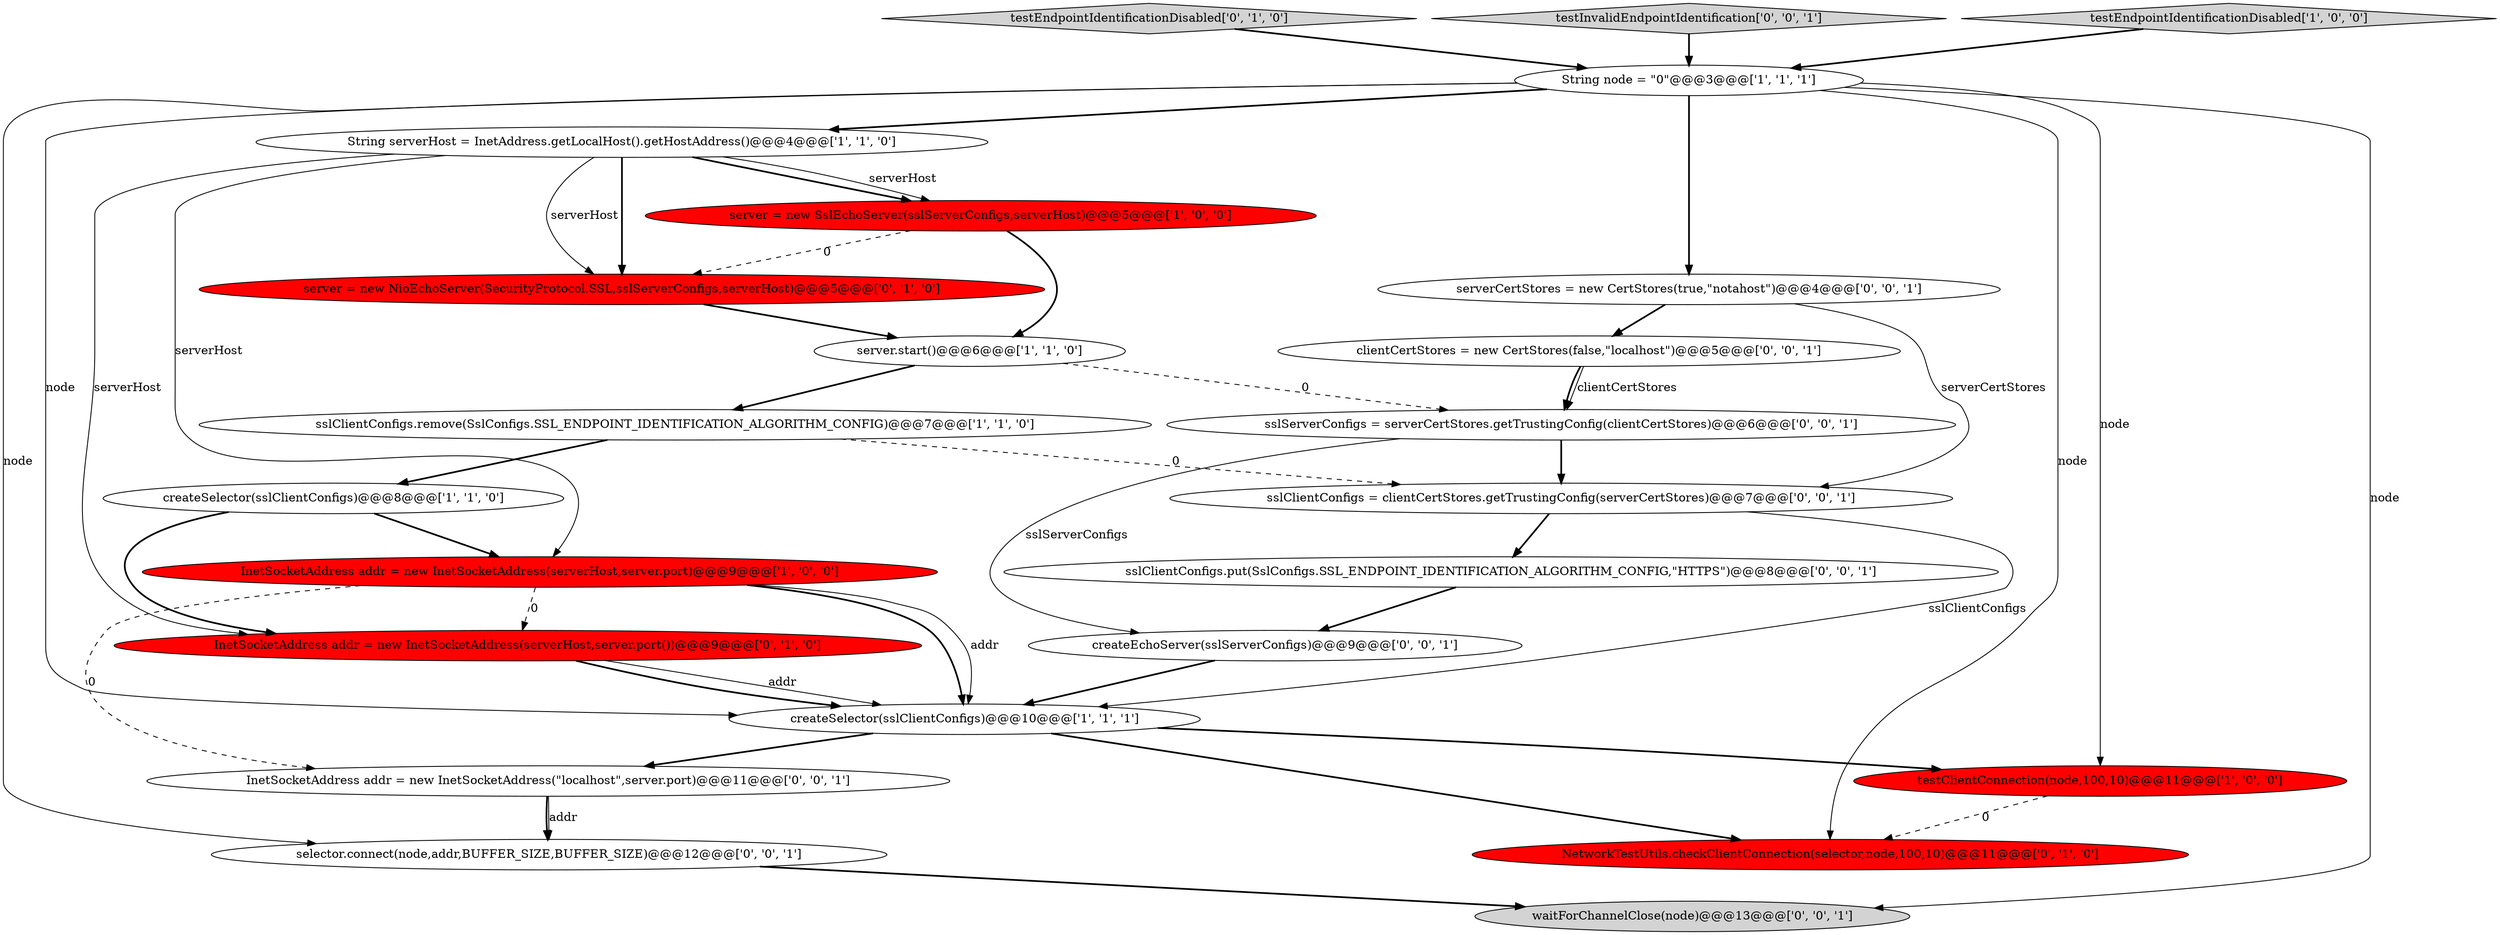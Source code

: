 digraph {
10 [style = filled, label = "testEndpointIdentificationDisabled['0', '1', '0']", fillcolor = lightgray, shape = diamond image = "AAA0AAABBB2BBB"];
6 [style = filled, label = "String serverHost = InetAddress.getLocalHost().getHostAddress()@@@4@@@['1', '1', '0']", fillcolor = white, shape = ellipse image = "AAA0AAABBB1BBB"];
16 [style = filled, label = "testInvalidEndpointIdentification['0', '0', '1']", fillcolor = lightgray, shape = diamond image = "AAA0AAABBB3BBB"];
7 [style = filled, label = "testClientConnection(node,100,10)@@@11@@@['1', '0', '0']", fillcolor = red, shape = ellipse image = "AAA1AAABBB1BBB"];
9 [style = filled, label = "createSelector(sslClientConfigs)@@@10@@@['1', '1', '1']", fillcolor = white, shape = ellipse image = "AAA0AAABBB1BBB"];
3 [style = filled, label = "sslClientConfigs.remove(SslConfigs.SSL_ENDPOINT_IDENTIFICATION_ALGORITHM_CONFIG)@@@7@@@['1', '1', '0']", fillcolor = white, shape = ellipse image = "AAA0AAABBB1BBB"];
8 [style = filled, label = "InetSocketAddress addr = new InetSocketAddress(serverHost,server.port)@@@9@@@['1', '0', '0']", fillcolor = red, shape = ellipse image = "AAA1AAABBB1BBB"];
21 [style = filled, label = "sslServerConfigs = serverCertStores.getTrustingConfig(clientCertStores)@@@6@@@['0', '0', '1']", fillcolor = white, shape = ellipse image = "AAA0AAABBB3BBB"];
4 [style = filled, label = "server.start()@@@6@@@['1', '1', '0']", fillcolor = white, shape = ellipse image = "AAA0AAABBB1BBB"];
22 [style = filled, label = "createEchoServer(sslServerConfigs)@@@9@@@['0', '0', '1']", fillcolor = white, shape = ellipse image = "AAA0AAABBB3BBB"];
18 [style = filled, label = "sslClientConfigs = clientCertStores.getTrustingConfig(serverCertStores)@@@7@@@['0', '0', '1']", fillcolor = white, shape = ellipse image = "AAA0AAABBB3BBB"];
14 [style = filled, label = "InetSocketAddress addr = new InetSocketAddress(\"localhost\",server.port)@@@11@@@['0', '0', '1']", fillcolor = white, shape = ellipse image = "AAA0AAABBB3BBB"];
13 [style = filled, label = "InetSocketAddress addr = new InetSocketAddress(serverHost,server.port())@@@9@@@['0', '1', '0']", fillcolor = red, shape = ellipse image = "AAA1AAABBB2BBB"];
5 [style = filled, label = "String node = \"0\"@@@3@@@['1', '1', '1']", fillcolor = white, shape = ellipse image = "AAA0AAABBB1BBB"];
20 [style = filled, label = "selector.connect(node,addr,BUFFER_SIZE,BUFFER_SIZE)@@@12@@@['0', '0', '1']", fillcolor = white, shape = ellipse image = "AAA0AAABBB3BBB"];
12 [style = filled, label = "NetworkTestUtils.checkClientConnection(selector,node,100,10)@@@11@@@['0', '1', '0']", fillcolor = red, shape = ellipse image = "AAA1AAABBB2BBB"];
19 [style = filled, label = "waitForChannelClose(node)@@@13@@@['0', '0', '1']", fillcolor = lightgray, shape = ellipse image = "AAA0AAABBB3BBB"];
1 [style = filled, label = "server = new SslEchoServer(sslServerConfigs,serverHost)@@@5@@@['1', '0', '0']", fillcolor = red, shape = ellipse image = "AAA1AAABBB1BBB"];
15 [style = filled, label = "sslClientConfigs.put(SslConfigs.SSL_ENDPOINT_IDENTIFICATION_ALGORITHM_CONFIG,\"HTTPS\")@@@8@@@['0', '0', '1']", fillcolor = white, shape = ellipse image = "AAA0AAABBB3BBB"];
0 [style = filled, label = "testEndpointIdentificationDisabled['1', '0', '0']", fillcolor = lightgray, shape = diamond image = "AAA0AAABBB1BBB"];
11 [style = filled, label = "server = new NioEchoServer(SecurityProtocol.SSL,sslServerConfigs,serverHost)@@@5@@@['0', '1', '0']", fillcolor = red, shape = ellipse image = "AAA1AAABBB2BBB"];
2 [style = filled, label = "createSelector(sslClientConfigs)@@@8@@@['1', '1', '0']", fillcolor = white, shape = ellipse image = "AAA0AAABBB1BBB"];
17 [style = filled, label = "serverCertStores = new CertStores(true,\"notahost\")@@@4@@@['0', '0', '1']", fillcolor = white, shape = ellipse image = "AAA0AAABBB3BBB"];
23 [style = filled, label = "clientCertStores = new CertStores(false,\"localhost\")@@@5@@@['0', '0', '1']", fillcolor = white, shape = ellipse image = "AAA0AAABBB3BBB"];
4->3 [style = bold, label=""];
1->4 [style = bold, label=""];
18->9 [style = solid, label="sslClientConfigs"];
23->21 [style = solid, label="clientCertStores"];
3->18 [style = dashed, label="0"];
11->4 [style = bold, label=""];
22->9 [style = bold, label=""];
18->15 [style = bold, label=""];
13->9 [style = solid, label="addr"];
17->18 [style = solid, label="serverCertStores"];
8->14 [style = dashed, label="0"];
9->7 [style = bold, label=""];
4->21 [style = dashed, label="0"];
5->17 [style = bold, label=""];
5->9 [style = solid, label="node"];
6->13 [style = solid, label="serverHost"];
5->20 [style = solid, label="node"];
17->23 [style = bold, label=""];
21->18 [style = bold, label=""];
15->22 [style = bold, label=""];
8->13 [style = dashed, label="0"];
2->13 [style = bold, label=""];
6->1 [style = bold, label=""];
5->7 [style = solid, label="node"];
10->5 [style = bold, label=""];
5->6 [style = bold, label=""];
3->2 [style = bold, label=""];
23->21 [style = bold, label=""];
14->20 [style = solid, label="addr"];
1->11 [style = dashed, label="0"];
6->11 [style = bold, label=""];
14->20 [style = bold, label=""];
8->9 [style = bold, label=""];
9->14 [style = bold, label=""];
6->8 [style = solid, label="serverHost"];
16->5 [style = bold, label=""];
7->12 [style = dashed, label="0"];
6->1 [style = solid, label="serverHost"];
5->19 [style = solid, label="node"];
21->22 [style = solid, label="sslServerConfigs"];
13->9 [style = bold, label=""];
9->12 [style = bold, label=""];
5->12 [style = solid, label="node"];
20->19 [style = bold, label=""];
6->11 [style = solid, label="serverHost"];
2->8 [style = bold, label=""];
0->5 [style = bold, label=""];
8->9 [style = solid, label="addr"];
}
